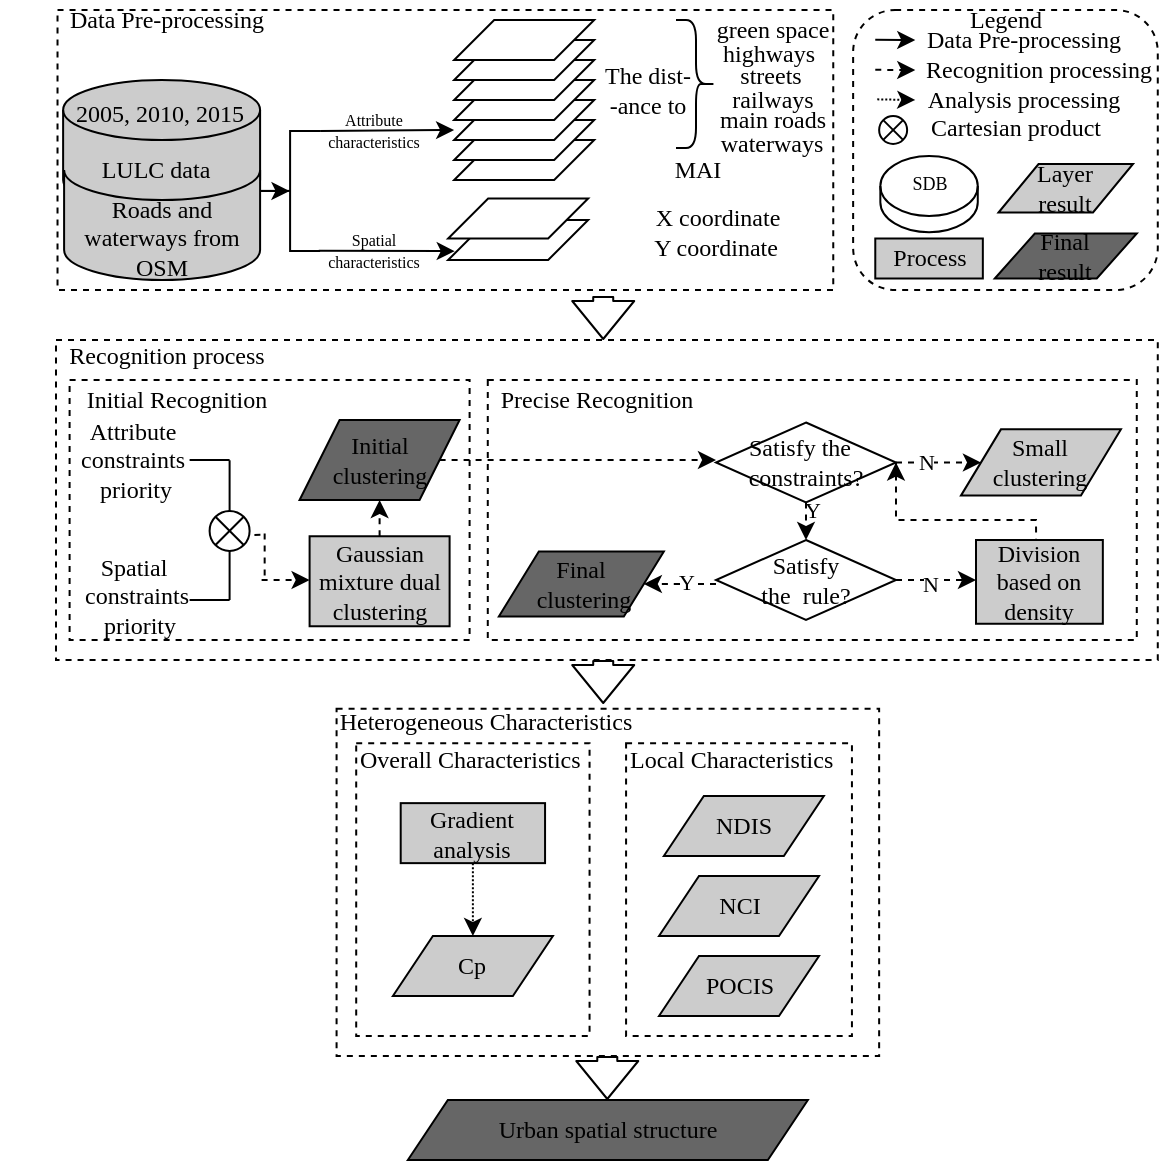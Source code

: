 <mxfile version="20.5.1" type="github">
  <diagram id="8HJ7aUhL0o4wAt0HdWRR" name="Page-1">
    <mxGraphModel dx="594" dy="339" grid="0" gridSize="10" guides="1" tooltips="1" connect="1" arrows="1" fold="1" page="1" pageScale="1" pageWidth="827" pageHeight="1169" math="0" shadow="0">
      <root>
        <mxCell id="0" />
        <mxCell id="1" parent="0" />
        <mxCell id="KHvkYx3U1BYGAtdz-cbN-22" value="" style="rounded=0;whiteSpace=wrap;html=1;dashed=1;fillColor=none;" parent="1" vertex="1">
          <mxGeometry x="110.76" y="45" width="387.87" height="140" as="geometry" />
        </mxCell>
        <mxCell id="KHvkYx3U1BYGAtdz-cbN-4" value="&lt;span style=&quot;font-family: &amp;quot;Times New Roman&amp;quot;; font-size: 11px; background-color: rgb(255, 255, 255);&quot;&gt;Y&lt;/span&gt;" style="rounded=0;whiteSpace=wrap;html=1;dashed=1;fillColor=none;" parent="1" vertex="1">
          <mxGeometry x="325.89" y="230" width="324.5" height="130" as="geometry" />
        </mxCell>
        <mxCell id="aEb2GdsI12PDs_x0JYnS-45" value="" style="rounded=0;whiteSpace=wrap;html=1;dashed=1;fillColor=none;" parent="1" vertex="1">
          <mxGeometry x="110" y="210" width="550.89" height="160" as="geometry" />
        </mxCell>
        <mxCell id="KHvkYx3U1BYGAtdz-cbN-30" value="" style="rounded=0;whiteSpace=wrap;html=1;dashed=1;fillColor=none;" parent="1" vertex="1">
          <mxGeometry x="250.29" y="394.43" width="271.28" height="173.57" as="geometry" />
        </mxCell>
        <mxCell id="KHvkYx3U1BYGAtdz-cbN-1" value="" style="rounded=0;whiteSpace=wrap;html=1;dashed=1;fillColor=none;" parent="1" vertex="1">
          <mxGeometry x="116.8" y="230" width="200" height="130" as="geometry" />
        </mxCell>
        <mxCell id="aEb2GdsI12PDs_x0JYnS-1" value="" style="endArrow=classic;html=1;exitX=1;exitY=0;exitDx=0;exitDy=0;exitPerimeter=0;" parent="1" source="KHvkYx3U1BYGAtdz-cbN-12" edge="1">
          <mxGeometry width="50" height="50" relative="1" as="geometry">
            <mxPoint x="262.68" y="170" as="sourcePoint" />
            <mxPoint x="309.05" y="105" as="targetPoint" />
          </mxGeometry>
        </mxCell>
        <mxCell id="i6sxjxo-gBJiL7IOT36x-5" value="LULC data&amp;nbsp;&amp;nbsp;" style="shape=cylinder3;whiteSpace=wrap;html=1;boundedLbl=1;backgroundOutline=1;size=15;fontFamily=Times New Roman;shadow=0;fillColor=#CCCCCC;" parent="1" vertex="1">
          <mxGeometry x="113.56" y="80" width="98.49" height="65" as="geometry" />
        </mxCell>
        <mxCell id="i6sxjxo-gBJiL7IOT36x-6" value="2005, 2010, 2015" style="text;html=1;strokeColor=none;fillColor=none;align=center;verticalAlign=middle;whiteSpace=wrap;rounded=0;fontFamily=Times New Roman;" parent="1" vertex="1">
          <mxGeometry x="82.05" y="92" width="160" height="10" as="geometry" />
        </mxCell>
        <mxCell id="i6sxjxo-gBJiL7IOT36x-10" value="&lt;span&gt;Roads and waterways from OSM&lt;/span&gt;" style="shape=cylinder3;whiteSpace=wrap;html=1;boundedLbl=1;backgroundOutline=1;size=15;lid=0;fontFamily=Times New Roman;fillColor=#CCCCCC;" parent="1" vertex="1">
          <mxGeometry x="114.05" y="125" width="98" height="55" as="geometry" />
        </mxCell>
        <mxCell id="i6sxjxo-gBJiL7IOT36x-22" value="" style="shape=parallelogram;perimeter=parallelogramPerimeter;whiteSpace=wrap;html=1;fixedSize=1;fontFamily=Times New Roman;" parent="1" vertex="1">
          <mxGeometry x="309.09" y="110" width="70" height="20" as="geometry" />
        </mxCell>
        <mxCell id="i6sxjxo-gBJiL7IOT36x-23" value="" style="shape=parallelogram;perimeter=parallelogramPerimeter;whiteSpace=wrap;html=1;fixedSize=1;fontFamily=Times New Roman;" parent="1" vertex="1">
          <mxGeometry x="309.09" y="100" width="70" height="20" as="geometry" />
        </mxCell>
        <mxCell id="i6sxjxo-gBJiL7IOT36x-24" value="" style="shape=parallelogram;perimeter=parallelogramPerimeter;whiteSpace=wrap;html=1;fixedSize=1;fontFamily=Times New Roman;" parent="1" vertex="1">
          <mxGeometry x="309.09" y="90" width="70" height="20" as="geometry" />
        </mxCell>
        <mxCell id="i6sxjxo-gBJiL7IOT36x-25" value="" style="shape=parallelogram;perimeter=parallelogramPerimeter;whiteSpace=wrap;html=1;fixedSize=1;fontFamily=Times New Roman;" parent="1" vertex="1">
          <mxGeometry x="309.09" y="80" width="70" height="20" as="geometry" />
        </mxCell>
        <mxCell id="i6sxjxo-gBJiL7IOT36x-26" value="" style="shape=parallelogram;perimeter=parallelogramPerimeter;whiteSpace=wrap;html=1;fixedSize=1;fontFamily=Times New Roman;" parent="1" vertex="1">
          <mxGeometry x="309.09" y="70" width="70" height="20" as="geometry" />
        </mxCell>
        <mxCell id="i6sxjxo-gBJiL7IOT36x-27" value="" style="shape=parallelogram;perimeter=parallelogramPerimeter;whiteSpace=wrap;html=1;fixedSize=1;fontFamily=Times New Roman;" parent="1" vertex="1">
          <mxGeometry x="309.09" y="60" width="70" height="20" as="geometry" />
        </mxCell>
        <mxCell id="i6sxjxo-gBJiL7IOT36x-28" value="" style="shape=parallelogram;perimeter=parallelogramPerimeter;whiteSpace=wrap;html=1;fixedSize=1;fontFamily=Times New Roman;" parent="1" vertex="1">
          <mxGeometry x="309.09" y="50" width="70" height="20" as="geometry" />
        </mxCell>
        <mxCell id="13GSF1PAoy-0XcD6c8-7-4" value="" style="shape=parallelogram;perimeter=parallelogramPerimeter;whiteSpace=wrap;html=1;fixedSize=1;fontFamily=Times New Roman;" parent="1" vertex="1">
          <mxGeometry x="306.08" y="150" width="70" height="20" as="geometry" />
        </mxCell>
        <mxCell id="13GSF1PAoy-0XcD6c8-7-5" value="" style="shape=parallelogram;perimeter=parallelogramPerimeter;whiteSpace=wrap;html=1;fixedSize=1;fontFamily=Times New Roman;" parent="1" vertex="1">
          <mxGeometry x="306.08" y="139.25" width="70" height="20" as="geometry" />
        </mxCell>
        <mxCell id="13GSF1PAoy-0XcD6c8-7-6" value="&lt;div&gt;&lt;font style=&quot;font-size: 12px;&quot;&gt;green space&lt;/font&gt;&lt;/div&gt;" style="text;html=1;strokeColor=none;fillColor=none;align=center;verticalAlign=middle;whiteSpace=wrap;rounded=0;fontFamily=Times New Roman;" parent="1" vertex="1">
          <mxGeometry x="428.5" y="45" width="78.64" height="20" as="geometry" />
        </mxCell>
        <mxCell id="13GSF1PAoy-0XcD6c8-7-7" value="&lt;div&gt;&lt;font style=&quot;font-size: 12px;&quot;&gt;highways&lt;/font&gt;&lt;/div&gt;" style="text;html=1;strokeColor=none;fillColor=none;align=center;verticalAlign=middle;whiteSpace=wrap;rounded=0;fontFamily=Times New Roman;" parent="1" vertex="1">
          <mxGeometry x="432" y="57" width="68.63" height="20" as="geometry" />
        </mxCell>
        <mxCell id="13GSF1PAoy-0XcD6c8-7-8" value="streets" style="text;html=1;strokeColor=none;fillColor=none;align=center;verticalAlign=middle;whiteSpace=wrap;rounded=0;fontFamily=Times New Roman;" parent="1" vertex="1">
          <mxGeometry x="442.36" y="73" width="50.92" height="10" as="geometry" />
        </mxCell>
        <mxCell id="13GSF1PAoy-0XcD6c8-7-9" value="&lt;div&gt;&lt;font style=&quot;font-size: 12px;&quot;&gt;&amp;nbsp;railways&lt;/font&gt;&lt;/div&gt;" style="text;html=1;strokeColor=none;fillColor=none;align=center;verticalAlign=middle;whiteSpace=wrap;rounded=0;fontFamily=Times New Roman;" parent="1" vertex="1">
          <mxGeometry x="430.5" y="80" width="71.63" height="20" as="geometry" />
        </mxCell>
        <mxCell id="13GSF1PAoy-0XcD6c8-7-10" value="&lt;div&gt;main roads&lt;/div&gt;" style="text;html=1;strokeColor=none;fillColor=none;align=center;verticalAlign=middle;whiteSpace=wrap;rounded=0;fontFamily=Times New Roman;" parent="1" vertex="1">
          <mxGeometry x="434.51" y="90" width="66.63" height="20" as="geometry" />
        </mxCell>
        <mxCell id="13GSF1PAoy-0XcD6c8-7-11" value="&lt;div&gt;waterways&lt;/div&gt;" style="text;html=1;strokeColor=none;fillColor=none;align=center;verticalAlign=middle;whiteSpace=wrap;rounded=0;fontFamily=Times New Roman;" parent="1" vertex="1">
          <mxGeometry x="435.01" y="102" width="65.63" height="20" as="geometry" />
        </mxCell>
        <mxCell id="13GSF1PAoy-0XcD6c8-7-12" value="&lt;div&gt;MAI&lt;/div&gt;" style="text;html=1;strokeColor=none;fillColor=none;align=center;verticalAlign=middle;whiteSpace=wrap;rounded=0;fontFamily=Times New Roman;" parent="1" vertex="1">
          <mxGeometry x="386" y="115" width="90" height="20" as="geometry" />
        </mxCell>
        <mxCell id="13GSF1PAoy-0XcD6c8-7-13" value="&lt;div&gt;X coordinate&lt;/div&gt;" style="text;html=1;strokeColor=none;fillColor=none;align=center;verticalAlign=middle;whiteSpace=wrap;rounded=0;fontFamily=Times New Roman;" parent="1" vertex="1">
          <mxGeometry x="395.93" y="139.25" width="90" height="20" as="geometry" />
        </mxCell>
        <mxCell id="13GSF1PAoy-0XcD6c8-7-14" value="Y coordinate" style="text;html=1;strokeColor=none;fillColor=none;align=center;verticalAlign=middle;whiteSpace=wrap;rounded=0;fontFamily=Times New Roman;" parent="1" vertex="1">
          <mxGeometry x="395.04" y="153.75" width="90" height="20" as="geometry" />
        </mxCell>
        <mxCell id="13GSF1PAoy-0XcD6c8-7-53" value="" style="line;strokeWidth=1;html=1;fontFamily=Times New Roman;fontColor=#000000;" parent="1" vertex="1">
          <mxGeometry x="176.8" y="327.5" width="20" height="25" as="geometry" />
        </mxCell>
        <mxCell id="13GSF1PAoy-0XcD6c8-7-54" value="" style="line;strokeWidth=1;html=1;fontFamily=Times New Roman;fontColor=#000000;" parent="1" vertex="1">
          <mxGeometry x="176.8" y="265" width="20" height="10" as="geometry" />
        </mxCell>
        <mxCell id="13GSF1PAoy-0XcD6c8-7-55" value="" style="line;strokeWidth=1;direction=south;html=1;fontFamily=Times New Roman;fontColor=#000000;" parent="1" vertex="1">
          <mxGeometry x="186.8" y="270.15" width="20" height="29.85" as="geometry" />
        </mxCell>
        <mxCell id="13GSF1PAoy-0XcD6c8-7-56" value="" style="line;strokeWidth=1;direction=south;html=1;fontFamily=Times New Roman;fontColor=#000000;" parent="1" vertex="1">
          <mxGeometry x="186.8" y="310" width="20" height="30" as="geometry" />
        </mxCell>
        <mxCell id="13GSF1PAoy-0XcD6c8-7-59" value="" style="endArrow=classic;html=1;fontFamily=Times New Roman;entryX=0.5;entryY=1;entryDx=0;entryDy=0;dashed=1;exitX=0.5;exitY=0;exitDx=0;exitDy=0;" parent="1" source="l3byzFUJGpa-IuywQS9A-1" target="13GSF1PAoy-0XcD6c8-7-61" edge="1">
          <mxGeometry width="50" height="50" relative="1" as="geometry">
            <mxPoint x="277.76" y="307.17" as="sourcePoint" />
            <mxPoint x="307.76" y="307.17" as="targetPoint" />
          </mxGeometry>
        </mxCell>
        <mxCell id="13GSF1PAoy-0XcD6c8-7-61" value="Initial clustering" style="shape=parallelogram;perimeter=parallelogramPerimeter;whiteSpace=wrap;html=1;fixedSize=1;strokeWidth=1;fontFamily=Times New Roman;fontColor=#000000;fillColor=#666666;" parent="1" vertex="1">
          <mxGeometry x="231.8" y="250" width="80" height="40" as="geometry" />
        </mxCell>
        <mxCell id="13GSF1PAoy-0XcD6c8-7-64" value="Satisfy the &amp;nbsp;&lt;br&gt;constraints?" style="rhombus;whiteSpace=wrap;html=1;strokeWidth=1;fontFamily=Times New Roman;fontColor=#000000;" parent="1" vertex="1">
          <mxGeometry x="440" y="251.25" width="90" height="40" as="geometry" />
        </mxCell>
        <mxCell id="13GSF1PAoy-0XcD6c8-7-65" value="" style="endArrow=classic;html=1;fontFamily=Times New Roman;dashed=1;exitX=1;exitY=0.5;exitDx=0;exitDy=0;entryX=0;entryY=0.5;entryDx=0;entryDy=0;" parent="1" source="13GSF1PAoy-0XcD6c8-7-64" target="13GSF1PAoy-0XcD6c8-7-66" edge="1">
          <mxGeometry width="50" height="50" relative="1" as="geometry">
            <mxPoint x="340.2" y="272.5" as="sourcePoint" />
            <mxPoint x="270.2" y="272.3" as="targetPoint" />
          </mxGeometry>
        </mxCell>
        <mxCell id="13GSF1PAoy-0XcD6c8-7-67" value="N&lt;br&gt;" style="edgeLabel;html=1;align=center;verticalAlign=middle;resizable=0;points=[];fontFamily=Times New Roman;fontColor=#000000;" parent="13GSF1PAoy-0XcD6c8-7-65" vertex="1" connectable="0">
          <mxGeometry x="-0.447" relative="1" as="geometry">
            <mxPoint x="3" as="offset" />
          </mxGeometry>
        </mxCell>
        <mxCell id="13GSF1PAoy-0XcD6c8-7-66" value="Small clustering" style="shape=parallelogram;perimeter=parallelogramPerimeter;whiteSpace=wrap;html=1;fixedSize=1;strokeWidth=1;fontFamily=Times New Roman;fontColor=#000000;fillColor=#CCCCCC;" parent="1" vertex="1">
          <mxGeometry x="562.47" y="254.68" width="80" height="33.13" as="geometry" />
        </mxCell>
        <mxCell id="13GSF1PAoy-0XcD6c8-7-70" value="Satisfy &lt;br&gt;the &amp;nbsp;rule?" style="rhombus;whiteSpace=wrap;html=1;strokeWidth=1;fontFamily=Times New Roman;fontColor=#000000;" parent="1" vertex="1">
          <mxGeometry x="440" y="310" width="90" height="40" as="geometry" />
        </mxCell>
        <mxCell id="13GSF1PAoy-0XcD6c8-7-109" value="Urban spatial structure" style="shape=parallelogram;perimeter=parallelogramPerimeter;whiteSpace=wrap;html=1;fixedSize=1;strokeWidth=1;fontFamily=Times New Roman;fontColor=#000000;fillColor=#666666;" parent="1" vertex="1">
          <mxGeometry x="285.93" y="590" width="200" height="30" as="geometry" />
        </mxCell>
        <mxCell id="13GSF1PAoy-0XcD6c8-7-117" value="" style="rounded=1;whiteSpace=wrap;html=1;strokeWidth=1;fontFamily=Times New Roman;fontColor=#000000;dashed=1;" parent="1" vertex="1">
          <mxGeometry x="508.57" y="45" width="152.32" height="140" as="geometry" />
        </mxCell>
        <mxCell id="13GSF1PAoy-0XcD6c8-7-119" value="" style="endArrow=classic;html=1;fontFamily=Times New Roman;dashed=1;dashPattern=1 1;" parent="1" edge="1">
          <mxGeometry width="50" height="50" relative="1" as="geometry">
            <mxPoint x="520.64" y="89.68" as="sourcePoint" />
            <mxPoint x="539.64" y="90" as="targetPoint" />
          </mxGeometry>
        </mxCell>
        <mxCell id="13GSF1PAoy-0XcD6c8-7-123" value="Data Pre-processing" style="text;html=1;strokeColor=none;fillColor=none;align=center;verticalAlign=middle;whiteSpace=wrap;rounded=0;fontFamily=Times New Roman;" parent="1" vertex="1">
          <mxGeometry x="533.69" y="50" width="119.67" height="20" as="geometry" />
        </mxCell>
        <mxCell id="13GSF1PAoy-0XcD6c8-7-125" value="Analysis processing" style="text;html=1;strokeColor=none;fillColor=none;align=center;verticalAlign=middle;whiteSpace=wrap;rounded=0;fontFamily=Times New Roman;" parent="1" vertex="1">
          <mxGeometry x="543.69" y="80" width="99.67" height="20" as="geometry" />
        </mxCell>
        <mxCell id="13GSF1PAoy-0XcD6c8-7-129" value="Layer&lt;br&gt;result" style="shape=parallelogram;perimeter=parallelogramPerimeter;whiteSpace=wrap;html=1;fixedSize=1;strokeWidth=1;fontFamily=Times New Roman;fontColor=#000000;fillColor=#CCCCCC;" parent="1" vertex="1">
          <mxGeometry x="581.27" y="122" width="67.24" height="24.25" as="geometry" />
        </mxCell>
        <mxCell id="13GSF1PAoy-0XcD6c8-7-130" value="Final&lt;br&gt;result" style="shape=parallelogram;perimeter=parallelogramPerimeter;whiteSpace=wrap;html=1;fixedSize=1;strokeWidth=1;fontFamily=Times New Roman;fontColor=#000000;fillColor=#666666;" parent="1" vertex="1">
          <mxGeometry x="579.4" y="156.75" width="70.99" height="22.5" as="geometry" />
        </mxCell>
        <mxCell id="13GSF1PAoy-0XcD6c8-7-140" value="Legend" style="text;html=1;strokeColor=none;fillColor=none;align=center;verticalAlign=middle;whiteSpace=wrap;rounded=0;fontFamily=Times New Roman;" parent="1" vertex="1">
          <mxGeometry x="539.73" y="40" width="90" height="20" as="geometry" />
        </mxCell>
        <mxCell id="13GSF1PAoy-0XcD6c8-7-141" value="" style="endArrow=classic;html=1;fontFamily=Times New Roman;" parent="1" edge="1">
          <mxGeometry width="50" height="50" relative="1" as="geometry">
            <mxPoint x="519.64" y="59.92" as="sourcePoint" />
            <mxPoint x="539.64" y="60" as="targetPoint" />
          </mxGeometry>
        </mxCell>
        <mxCell id="13GSF1PAoy-0XcD6c8-7-143" value="" style="endArrow=classic;html=1;fontFamily=Times New Roman;dashed=1;" parent="1" edge="1">
          <mxGeometry width="50" height="50" relative="1" as="geometry">
            <mxPoint x="519.64" y="74.92" as="sourcePoint" />
            <mxPoint x="539.64" y="75" as="targetPoint" />
            <Array as="points">
              <mxPoint x="520.14" y="74.92" />
            </Array>
          </mxGeometry>
        </mxCell>
        <mxCell id="l3byzFUJGpa-IuywQS9A-1" value="&lt;span style=&quot;font-family: &amp;#34;times new roman&amp;#34;&quot;&gt;Gaussian mixture dual clustering&lt;/span&gt;" style="rounded=0;whiteSpace=wrap;html=1;fillColor=#CCCCCC;" parent="1" vertex="1">
          <mxGeometry x="236.8" y="308.13" width="70" height="45" as="geometry" />
        </mxCell>
        <mxCell id="l3byzFUJGpa-IuywQS9A-3" value="&lt;span style=&quot;font-family: &amp;#34;times new roman&amp;#34;&quot;&gt;Process&lt;/span&gt;" style="rounded=0;whiteSpace=wrap;html=1;fillColor=#CCCCCC;" parent="1" vertex="1">
          <mxGeometry x="519.64" y="159.25" width="53.78" height="20" as="geometry" />
        </mxCell>
        <mxCell id="KHvkYx3U1BYGAtdz-cbN-9" value="&lt;div&gt;&lt;span&gt;Spatial&amp;nbsp;&lt;/span&gt;&lt;/div&gt;&lt;div&gt;&lt;span&gt;constraints&lt;/span&gt;&lt;/div&gt;&lt;div&gt;&lt;span&gt;&amp;nbsp;priority&lt;/span&gt;&lt;/div&gt;" style="text;html=1;strokeColor=none;fillColor=none;align=center;verticalAlign=middle;whiteSpace=wrap;rounded=0;fontFamily=Times New Roman;" parent="1" vertex="1">
          <mxGeometry x="104.3" y="327.51" width="92.5" height="20" as="geometry" />
        </mxCell>
        <mxCell id="KHvkYx3U1BYGAtdz-cbN-12" value="" style="strokeWidth=1;html=1;shape=mxgraph.flowchart.annotation_2;align=left;labelPosition=right;pointerEvents=1;fillColor=none;" parent="1" vertex="1">
          <mxGeometry x="212.05" y="105.44" width="30" height="60" as="geometry" />
        </mxCell>
        <mxCell id="KHvkYx3U1BYGAtdz-cbN-14" value="" style="endArrow=classic;html=1;exitX=0;exitY=0.5;exitDx=0;exitDy=0;exitPerimeter=0;entryX=0.49;entryY=0.501;entryDx=0;entryDy=0;entryPerimeter=0;" parent="1" source="KHvkYx3U1BYGAtdz-cbN-12" target="KHvkYx3U1BYGAtdz-cbN-12" edge="1">
          <mxGeometry width="50" height="50" relative="1" as="geometry">
            <mxPoint x="218.56" y="165" as="sourcePoint" />
            <mxPoint x="268.56" y="115" as="targetPoint" />
          </mxGeometry>
        </mxCell>
        <mxCell id="KHvkYx3U1BYGAtdz-cbN-17" value="Attribute&lt;span&gt;&amp;nbsp;&lt;br&gt;&lt;/span&gt;&lt;span&gt;constraints&amp;nbsp;&lt;/span&gt;&lt;br&gt;&lt;div&gt;&lt;span&gt;priority&lt;/span&gt;&lt;/div&gt;" style="text;html=1;strokeColor=none;fillColor=none;align=center;verticalAlign=middle;whiteSpace=wrap;rounded=0;fontFamily=Times New Roman;" parent="1" vertex="1">
          <mxGeometry x="110.18" y="260" width="80" height="20" as="geometry" />
        </mxCell>
        <mxCell id="KHvkYx3U1BYGAtdz-cbN-19" value="Data Pre-processing" style="text;html=1;strokeColor=none;fillColor=none;align=center;verticalAlign=middle;whiteSpace=wrap;rounded=0;fontFamily=Times New Roman;" parent="1" vertex="1">
          <mxGeometry x="110.76" y="40" width="108.75" height="20" as="geometry" />
        </mxCell>
        <mxCell id="KHvkYx3U1BYGAtdz-cbN-24" value="Initial Recognition" style="text;html=1;strokeColor=none;fillColor=none;align=center;verticalAlign=middle;whiteSpace=wrap;rounded=0;fontFamily=Times New Roman;" parent="1" vertex="1">
          <mxGeometry x="115.85" y="230" width="108.75" height="20" as="geometry" />
        </mxCell>
        <mxCell id="KHvkYx3U1BYGAtdz-cbN-29" value="Precise Recognition" style="text;html=1;strokeColor=none;fillColor=none;align=center;verticalAlign=middle;whiteSpace=wrap;rounded=0;fontFamily=Times New Roman;" parent="1" vertex="1">
          <mxGeometry x="325.89" y="230" width="108.75" height="20" as="geometry" />
        </mxCell>
        <mxCell id="KHvkYx3U1BYGAtdz-cbN-33" value="Heterogeneous Characteristics" style="text;html=1;strokeColor=none;fillColor=none;align=center;verticalAlign=middle;whiteSpace=wrap;rounded=0;fontFamily=Times New Roman;" parent="1" vertex="1">
          <mxGeometry x="250.29" y="394.43" width="150" height="13.57" as="geometry" />
        </mxCell>
        <mxCell id="aEb2GdsI12PDs_x0JYnS-7" value="&lt;font style=&quot;font-size: 8px&quot;&gt;&lt;font face=&quot;Times New Roman&quot;&gt;Attribute&lt;br&gt;characteristics&lt;/font&gt;&lt;br&gt;&lt;/font&gt;" style="text;html=1;strokeColor=none;fillColor=none;align=center;verticalAlign=middle;whiteSpace=wrap;rounded=0;fontSize=9;" parent="1" vertex="1">
          <mxGeometry x="248.56" y="95" width="40" height="20" as="geometry" />
        </mxCell>
        <mxCell id="aEb2GdsI12PDs_x0JYnS-8" value="" style="endArrow=classic;html=1;entryX=0.047;entryY=0.779;entryDx=0;entryDy=0;entryPerimeter=0;exitX=0.977;exitY=0.999;exitDx=0;exitDy=0;exitPerimeter=0;" parent="1" source="KHvkYx3U1BYGAtdz-cbN-12" target="13GSF1PAoy-0XcD6c8-7-4" edge="1">
          <mxGeometry width="50" height="50" relative="1" as="geometry">
            <mxPoint x="234" y="165" as="sourcePoint" />
            <mxPoint x="310.62" y="164.43" as="targetPoint" />
          </mxGeometry>
        </mxCell>
        <mxCell id="aEb2GdsI12PDs_x0JYnS-9" value="&lt;font style=&quot;font-size: 8px&quot;&gt;&lt;font face=&quot;Times New Roman&quot;&gt;Spatial&lt;br&gt;characteristics&lt;/font&gt;&lt;br&gt;&lt;/font&gt;" style="text;html=1;strokeColor=none;fillColor=none;align=center;verticalAlign=middle;whiteSpace=wrap;rounded=0;fontSize=9;" parent="1" vertex="1">
          <mxGeometry x="248.56" y="150" width="40" height="30" as="geometry" />
        </mxCell>
        <mxCell id="aEb2GdsI12PDs_x0JYnS-10" value="" style="shape=flexArrow;endArrow=classic;html=1;fontSize=9;" parent="1" edge="1">
          <mxGeometry width="50" height="50" relative="1" as="geometry">
            <mxPoint x="383.61" y="188" as="sourcePoint" />
            <mxPoint x="383.61" y="210" as="targetPoint" />
          </mxGeometry>
        </mxCell>
        <mxCell id="aEb2GdsI12PDs_x0JYnS-12" value="&lt;div style=&quot;font-family: &amp;#34;times new roman&amp;#34;&quot;&gt;Division&lt;/div&gt;&lt;div style=&quot;font-family: &amp;#34;times new roman&amp;#34;&quot;&gt;based on&lt;/div&gt;&lt;div style=&quot;font-family: &amp;#34;times new roman&amp;#34;&quot;&gt;density&lt;/div&gt;" style="rounded=0;whiteSpace=wrap;html=1;fillColor=#CCCCCC;" parent="1" vertex="1">
          <mxGeometry x="570" y="310" width="63.42" height="41.88" as="geometry" />
        </mxCell>
        <mxCell id="aEb2GdsI12PDs_x0JYnS-22" value="" style="endArrow=classic;html=1;fontFamily=Times New Roman;dashed=1;exitX=1;exitY=0.5;exitDx=0;exitDy=0;" parent="1" source="13GSF1PAoy-0XcD6c8-7-61" edge="1">
          <mxGeometry width="50" height="50" relative="1" as="geometry">
            <mxPoint x="395.337" y="270" as="sourcePoint" />
            <mxPoint x="440" y="270" as="targetPoint" />
          </mxGeometry>
        </mxCell>
        <mxCell id="aEb2GdsI12PDs_x0JYnS-24" value="" style="rounded=0;whiteSpace=wrap;html=1;dashed=1;fillColor=none;" parent="1" vertex="1">
          <mxGeometry x="260.1" y="411.57" width="116.68" height="146.43" as="geometry" />
        </mxCell>
        <mxCell id="aEb2GdsI12PDs_x0JYnS-26" value="" style="rounded=0;whiteSpace=wrap;html=1;dashed=1;fillColor=none;" parent="1" vertex="1">
          <mxGeometry x="395.04" y="411.57" width="112.93" height="146.43" as="geometry" />
        </mxCell>
        <mxCell id="aEb2GdsI12PDs_x0JYnS-27" value="Local Characteristics" style="text;html=1;strokeColor=none;fillColor=none;align=left;verticalAlign=middle;whiteSpace=wrap;rounded=0;fontFamily=Times New Roman;" parent="1" vertex="1">
          <mxGeometry x="395.04" y="411.57" width="131.93" height="16.43" as="geometry" />
        </mxCell>
        <mxCell id="aEb2GdsI12PDs_x0JYnS-32" value="NDIS" style="shape=parallelogram;perimeter=parallelogramPerimeter;whiteSpace=wrap;html=1;fixedSize=1;strokeWidth=1;fontFamily=Times New Roman;fontColor=#000000;fillColor=#CCCCCC;" parent="1" vertex="1">
          <mxGeometry x="413.92" y="438" width="80" height="30" as="geometry" />
        </mxCell>
        <mxCell id="aEb2GdsI12PDs_x0JYnS-33" value="NCI" style="shape=parallelogram;perimeter=parallelogramPerimeter;whiteSpace=wrap;html=1;fixedSize=1;strokeWidth=1;fontFamily=Times New Roman;fontColor=#000000;fillColor=#CCCCCC;" parent="1" vertex="1">
          <mxGeometry x="411.5" y="478.0" width="80" height="30" as="geometry" />
        </mxCell>
        <mxCell id="aEb2GdsI12PDs_x0JYnS-34" value="POCIS" style="shape=parallelogram;perimeter=parallelogramPerimeter;whiteSpace=wrap;html=1;fixedSize=1;strokeWidth=1;fontFamily=Times New Roman;fontColor=#000000;fillColor=#CCCCCC;" parent="1" vertex="1">
          <mxGeometry x="411.5" y="518" width="80" height="30" as="geometry" />
        </mxCell>
        <mxCell id="aEb2GdsI12PDs_x0JYnS-35" value="Cp" style="shape=parallelogram;perimeter=parallelogramPerimeter;whiteSpace=wrap;html=1;fixedSize=1;strokeWidth=1;fontFamily=Times New Roman;fontColor=#000000;fillColor=#CCCCCC;" parent="1" vertex="1">
          <mxGeometry x="278.44" y="508.0" width="80" height="30" as="geometry" />
        </mxCell>
        <mxCell id="aEb2GdsI12PDs_x0JYnS-41" value="" style="endArrow=classic;html=1;dashed=1;fontSize=9;exitX=0.5;exitY=1;exitDx=0;exitDy=0;entryX=0.5;entryY=0;entryDx=0;entryDy=0;dashPattern=1 1;" parent="1" source="aEb2GdsI12PDs_x0JYnS-51" target="aEb2GdsI12PDs_x0JYnS-35" edge="1">
          <mxGeometry width="50" height="50" relative="1" as="geometry">
            <mxPoint x="321.95" y="481.56" as="sourcePoint" />
            <mxPoint x="411.57" y="491.56" as="targetPoint" />
          </mxGeometry>
        </mxCell>
        <mxCell id="aEb2GdsI12PDs_x0JYnS-42" value="" style="line;strokeWidth=1;direction=south;html=1;perimeter=backbonePerimeter;points=[];outlineConnect=0;shadow=0;dashed=1;fillColor=none;rotation=89;" parent="1" vertex="1">
          <mxGeometry x="202.05" y="302.35" width="10" height="10.32" as="geometry" />
        </mxCell>
        <mxCell id="aEb2GdsI12PDs_x0JYnS-43" value="" style="line;strokeWidth=1;direction=south;html=1;perimeter=backbonePerimeter;points=[];outlineConnect=0;shadow=0;dashed=1;fillColor=none;rotation=0;" parent="1" vertex="1">
          <mxGeometry x="209.33" y="306.76" width="10" height="23.12" as="geometry" />
        </mxCell>
        <mxCell id="aEb2GdsI12PDs_x0JYnS-44" value="" style="endArrow=classic;html=1;fontFamily=Times New Roman;dashed=1;" parent="1" edge="1">
          <mxGeometry width="50" height="50" relative="1" as="geometry">
            <mxPoint x="212.8" y="330" as="sourcePoint" />
            <mxPoint x="236.8" y="330" as="targetPoint" />
            <Array as="points" />
          </mxGeometry>
        </mxCell>
        <mxCell id="aEb2GdsI12PDs_x0JYnS-46" value="&amp;nbsp;&lt;br&gt;Recognition process" style="text;html=1;strokeColor=none;fillColor=none;align=center;verticalAlign=middle;whiteSpace=wrap;rounded=0;fontFamily=Times New Roman;" parent="1" vertex="1">
          <mxGeometry x="110.76" y="210" width="108.75" as="geometry" />
        </mxCell>
        <mxCell id="aEb2GdsI12PDs_x0JYnS-50" value="Overall Characteristics" style="text;html=1;strokeColor=none;fillColor=none;align=left;verticalAlign=middle;whiteSpace=wrap;rounded=0;fontFamily=Times New Roman;" parent="1" vertex="1">
          <mxGeometry x="260.1" y="411.57" width="131.93" height="16.43" as="geometry" />
        </mxCell>
        <mxCell id="aEb2GdsI12PDs_x0JYnS-51" value="&lt;span style=&quot;font-family: &amp;#34;times new roman&amp;#34;&quot;&gt;Gradient analysis&lt;/span&gt;" style="rounded=0;whiteSpace=wrap;html=1;fillColor=#CCCCCC;" parent="1" vertex="1">
          <mxGeometry x="282.35" y="441.57" width="72.18" height="30" as="geometry" />
        </mxCell>
        <mxCell id="aEb2GdsI12PDs_x0JYnS-52" value="" style="shape=cylinder3;whiteSpace=wrap;html=1;boundedLbl=1;backgroundOutline=1;size=15;fontSize=9;align=center;" parent="1" vertex="1">
          <mxGeometry x="522.17" y="118" width="48.72" height="38.13" as="geometry" />
        </mxCell>
        <mxCell id="aEb2GdsI12PDs_x0JYnS-54" value="Recognition processing" style="text;html=1;strokeColor=none;fillColor=none;align=center;verticalAlign=middle;whiteSpace=wrap;rounded=0;fontFamily=Times New Roman;" parent="1" vertex="1">
          <mxGeometry x="539.97" y="65" width="122.5" height="20" as="geometry" />
        </mxCell>
        <mxCell id="aEb2GdsI12PDs_x0JYnS-56" value="&lt;font face=&quot;Times New Roman&quot;&gt;SDB&lt;/font&gt;" style="text;html=1;strokeColor=none;fillColor=none;align=center;verticalAlign=middle;whiteSpace=wrap;rounded=0;fontSize=9;" parent="1" vertex="1">
          <mxGeometry x="526.53" y="122" width="40" height="20" as="geometry" />
        </mxCell>
        <mxCell id="aEb2GdsI12PDs_x0JYnS-58" value="" style="shape=flexArrow;endArrow=classic;html=1;fontSize=9;" parent="1" edge="1">
          <mxGeometry width="50" height="50" relative="1" as="geometry">
            <mxPoint x="383.61" y="370" as="sourcePoint" />
            <mxPoint x="383.61" y="392" as="targetPoint" />
          </mxGeometry>
        </mxCell>
        <mxCell id="aEb2GdsI12PDs_x0JYnS-59" value="" style="shape=flexArrow;endArrow=classic;html=1;fontSize=9;" parent="1" edge="1">
          <mxGeometry width="50" height="50" relative="1" as="geometry">
            <mxPoint x="385.64" y="568" as="sourcePoint" />
            <mxPoint x="385.64" y="590" as="targetPoint" />
          </mxGeometry>
        </mxCell>
        <mxCell id="aEb2GdsI12PDs_x0JYnS-62" value="" style="endArrow=classic;html=1;fontFamily=Times New Roman;dashed=1;" parent="1" target="aEb2GdsI12PDs_x0JYnS-63" edge="1">
          <mxGeometry width="50" height="50" relative="1" as="geometry">
            <mxPoint x="440" y="332" as="sourcePoint" />
            <mxPoint x="623.95" y="414.22" as="targetPoint" />
            <Array as="points">
              <mxPoint x="410" y="332" />
            </Array>
          </mxGeometry>
        </mxCell>
        <mxCell id="aEb2GdsI12PDs_x0JYnS-63" value="Final&lt;br&gt;&amp;nbsp;clustering" style="shape=parallelogram;perimeter=parallelogramPerimeter;whiteSpace=wrap;html=1;fixedSize=1;strokeWidth=1;fontFamily=Times New Roman;fontColor=#000000;fillColor=#666666;" parent="1" vertex="1">
          <mxGeometry x="331.42" y="315.76" width="82.5" height="32.5" as="geometry" />
        </mxCell>
        <mxCell id="ZOx3TzU3oQYPTgrFAKH9-2" value="" style="ellipse;whiteSpace=wrap;html=1;aspect=fixed;" parent="1" vertex="1">
          <mxGeometry x="186.8" y="295.44" width="20" height="20" as="geometry" />
        </mxCell>
        <mxCell id="ZOx3TzU3oQYPTgrFAKH9-3" value="" style="endArrow=none;html=1;rounded=0;entryX=1;entryY=0;entryDx=0;entryDy=0;exitX=0;exitY=1;exitDx=0;exitDy=0;" parent="1" source="ZOx3TzU3oQYPTgrFAKH9-2" target="ZOx3TzU3oQYPTgrFAKH9-2" edge="1">
          <mxGeometry width="50" height="50" relative="1" as="geometry">
            <mxPoint x="170" y="330" as="sourcePoint" />
            <mxPoint x="220" y="280" as="targetPoint" />
          </mxGeometry>
        </mxCell>
        <mxCell id="ZOx3TzU3oQYPTgrFAKH9-4" value="" style="endArrow=none;html=1;rounded=0;entryX=0;entryY=0;entryDx=0;entryDy=0;exitX=1;exitY=1;exitDx=0;exitDy=0;" parent="1" source="ZOx3TzU3oQYPTgrFAKH9-2" target="ZOx3TzU3oQYPTgrFAKH9-2" edge="1">
          <mxGeometry width="50" height="50" relative="1" as="geometry">
            <mxPoint x="199.729" y="322.511" as="sourcePoint" />
            <mxPoint x="213.871" y="308.369" as="targetPoint" />
          </mxGeometry>
        </mxCell>
        <mxCell id="ZOx3TzU3oQYPTgrFAKH9-7" value="" style="ellipse;whiteSpace=wrap;html=1;aspect=fixed;" parent="1" vertex="1">
          <mxGeometry x="521.57" y="98" width="14" height="14" as="geometry" />
        </mxCell>
        <mxCell id="ZOx3TzU3oQYPTgrFAKH9-8" value="" style="endArrow=none;html=1;rounded=0;entryX=1;entryY=0;entryDx=0;entryDy=0;exitX=0;exitY=1;exitDx=0;exitDy=0;" parent="1" source="ZOx3TzU3oQYPTgrFAKH9-7" target="ZOx3TzU3oQYPTgrFAKH9-7" edge="1">
          <mxGeometry width="50" height="50" relative="1" as="geometry">
            <mxPoint x="502.84" y="132.56" as="sourcePoint" />
            <mxPoint x="552.84" y="82.56" as="targetPoint" />
          </mxGeometry>
        </mxCell>
        <mxCell id="ZOx3TzU3oQYPTgrFAKH9-9" value="" style="endArrow=none;html=1;rounded=0;entryX=0;entryY=0;entryDx=0;entryDy=0;exitX=1;exitY=1;exitDx=0;exitDy=0;" parent="1" source="ZOx3TzU3oQYPTgrFAKH9-7" target="ZOx3TzU3oQYPTgrFAKH9-7" edge="1">
          <mxGeometry width="50" height="50" relative="1" as="geometry">
            <mxPoint x="532.569" y="125.071" as="sourcePoint" />
            <mxPoint x="546.711" y="110.929" as="targetPoint" />
          </mxGeometry>
        </mxCell>
        <mxCell id="ZOx3TzU3oQYPTgrFAKH9-10" value="" style="endArrow=classic;html=1;fontFamily=Times New Roman;dashed=1;exitX=1;exitY=0.5;exitDx=0;exitDy=0;" parent="1" source="13GSF1PAoy-0XcD6c8-7-70" edge="1">
          <mxGeometry width="50" height="50" relative="1" as="geometry">
            <mxPoint x="536.97" y="281.25" as="sourcePoint" />
            <mxPoint x="570" y="330" as="targetPoint" />
          </mxGeometry>
        </mxCell>
        <mxCell id="ZOx3TzU3oQYPTgrFAKH9-11" value="" style="endArrow=classic;html=1;fontFamily=Times New Roman;dashed=1;exitX=0.5;exitY=1;exitDx=0;exitDy=0;entryX=0.5;entryY=0;entryDx=0;entryDy=0;" parent="1" source="13GSF1PAoy-0XcD6c8-7-64" target="13GSF1PAoy-0XcD6c8-7-70" edge="1">
          <mxGeometry width="50" height="50" relative="1" as="geometry">
            <mxPoint x="540" y="280" as="sourcePoint" />
            <mxPoint x="583.42" y="340.63" as="targetPoint" />
          </mxGeometry>
        </mxCell>
        <mxCell id="ZOx3TzU3oQYPTgrFAKH9-14" value="" style="endArrow=none;html=1;rounded=0;entryX=0.474;entryY=-0.015;entryDx=0;entryDy=0;exitX=1;exitY=0.5;exitDx=0;exitDy=0;entryPerimeter=0;strokeColor=default;dashed=1;" parent="1" source="13GSF1PAoy-0XcD6c8-7-64" target="aEb2GdsI12PDs_x0JYnS-12" edge="1">
          <mxGeometry width="50" height="50" relative="1" as="geometry">
            <mxPoint x="530" y="320" as="sourcePoint" />
            <mxPoint x="580" y="270" as="targetPoint" />
            <Array as="points">
              <mxPoint x="530" y="300" />
              <mxPoint x="600" y="300" />
            </Array>
          </mxGeometry>
        </mxCell>
        <mxCell id="ZOx3TzU3oQYPTgrFAKH9-15" style="edgeStyle=orthogonalEdgeStyle;rounded=0;orthogonalLoop=1;jettySize=auto;html=1;exitX=0;exitY=0.5;exitDx=0;exitDy=0;entryX=0.014;entryY=0.477;entryDx=0;entryDy=0;entryPerimeter=0;" parent="1" source="aEb2GdsI12PDs_x0JYnS-12" target="aEb2GdsI12PDs_x0JYnS-12" edge="1">
          <mxGeometry relative="1" as="geometry" />
        </mxCell>
        <mxCell id="ZOx3TzU3oQYPTgrFAKH9-16" value="" style="endArrow=classic;html=1;fontFamily=Times New Roman;dashed=1;exitX=0.5;exitY=1;exitDx=0;exitDy=0;entryX=1;entryY=0.5;entryDx=0;entryDy=0;" parent="1" target="13GSF1PAoy-0XcD6c8-7-64" edge="1">
          <mxGeometry width="50" height="50" relative="1" as="geometry">
            <mxPoint x="530" y="275.7" as="sourcePoint" />
            <mxPoint x="530" y="294.45" as="targetPoint" />
          </mxGeometry>
        </mxCell>
        <mxCell id="ZOx3TzU3oQYPTgrFAKH9-17" value="N&lt;br&gt;" style="edgeLabel;html=1;align=center;verticalAlign=middle;resizable=0;points=[];fontFamily=Times New Roman;fontColor=#000000;" parent="1" vertex="1" connectable="0">
          <mxGeometry x="562.474" y="282.999" as="geometry">
            <mxPoint x="-16" y="49" as="offset" />
          </mxGeometry>
        </mxCell>
        <mxCell id="ZOx3TzU3oQYPTgrFAKH9-19" value="Y" style="edgeLabel;html=1;align=center;verticalAlign=middle;resizable=0;points=[];fontFamily=Times New Roman;fontColor=#000000;" parent="1" vertex="1" connectable="0">
          <mxGeometry x="550.004" y="282.999" as="geometry">
            <mxPoint x="-125" y="48" as="offset" />
          </mxGeometry>
        </mxCell>
        <mxCell id="AZC80hG1OOOgzjs1DWyp-3" value="&lt;div style=&quot;&quot;&gt;&lt;font style=&quot;font-size: 12px;&quot;&gt;The dist-&lt;/font&gt;&lt;/div&gt;&lt;div style=&quot;&quot;&gt;&lt;font style=&quot;font-size: 12px;&quot;&gt;-ance&amp;nbsp;&lt;span style=&quot;background-color: initial;&quot;&gt;to&lt;/span&gt;&lt;/font&gt;&lt;/div&gt;" style="text;html=1;strokeColor=none;fillColor=none;align=center;verticalAlign=middle;whiteSpace=wrap;rounded=0;fontFamily=Times New Roman;" parent="1" vertex="1">
          <mxGeometry x="369" y="75" width="74" height="20" as="geometry" />
        </mxCell>
        <mxCell id="AZC80hG1OOOgzjs1DWyp-6" value="" style="shape=curlyBracket;whiteSpace=wrap;html=1;rounded=1;flipH=1;fontSize=10;" parent="1" vertex="1">
          <mxGeometry x="420" y="50" width="20" height="64" as="geometry" />
        </mxCell>
        <mxCell id="AZC80hG1OOOgzjs1DWyp-7" value="Cartesian product" style="text;html=1;strokeColor=none;fillColor=none;align=center;verticalAlign=middle;whiteSpace=wrap;rounded=0;fontFamily=Times New Roman;" parent="1" vertex="1">
          <mxGeometry x="539.97" y="94" width="99.67" height="20" as="geometry" />
        </mxCell>
      </root>
    </mxGraphModel>
  </diagram>
</mxfile>
